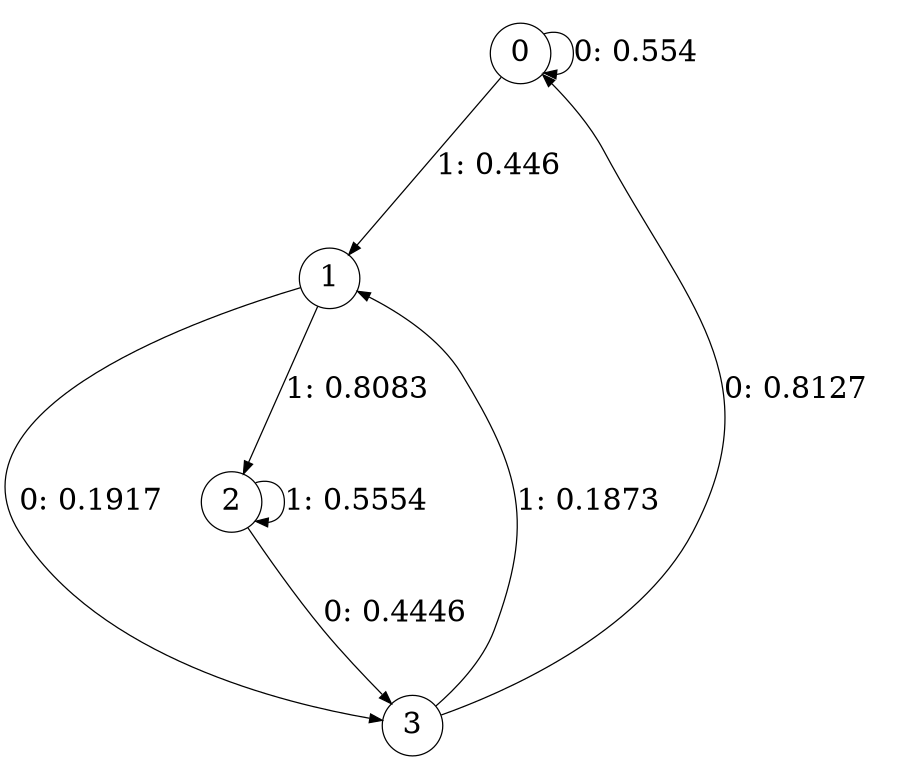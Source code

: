 digraph "ch24faceL2" {
size = "6,8.5";
ratio = "fill";
node [shape = circle];
node [fontsize = 24];
edge [fontsize = 24];
0 -> 0 [label = "0: 0.554    "];
0 -> 1 [label = "1: 0.446    "];
1 -> 3 [label = "0: 0.1917   "];
1 -> 2 [label = "1: 0.8083   "];
2 -> 3 [label = "0: 0.4446   "];
2 -> 2 [label = "1: 0.5554   "];
3 -> 0 [label = "0: 0.8127   "];
3 -> 1 [label = "1: 0.1873   "];
}